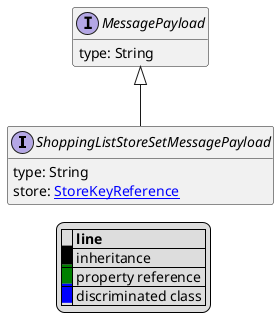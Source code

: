 @startuml

hide empty fields
hide empty methods
legend
|= |= line |
|<back:black>   </back>| inheritance |
|<back:green>   </back>| property reference |
|<back:blue>   </back>| discriminated class |
endlegend
interface ShoppingListStoreSetMessagePayload [[ShoppingListStoreSetMessagePayload.svg]] extends MessagePayload {
    type: String
    store: [[StoreKeyReference.svg StoreKeyReference]]
}
interface MessagePayload [[MessagePayload.svg]]  {
    type: String
}





@enduml
